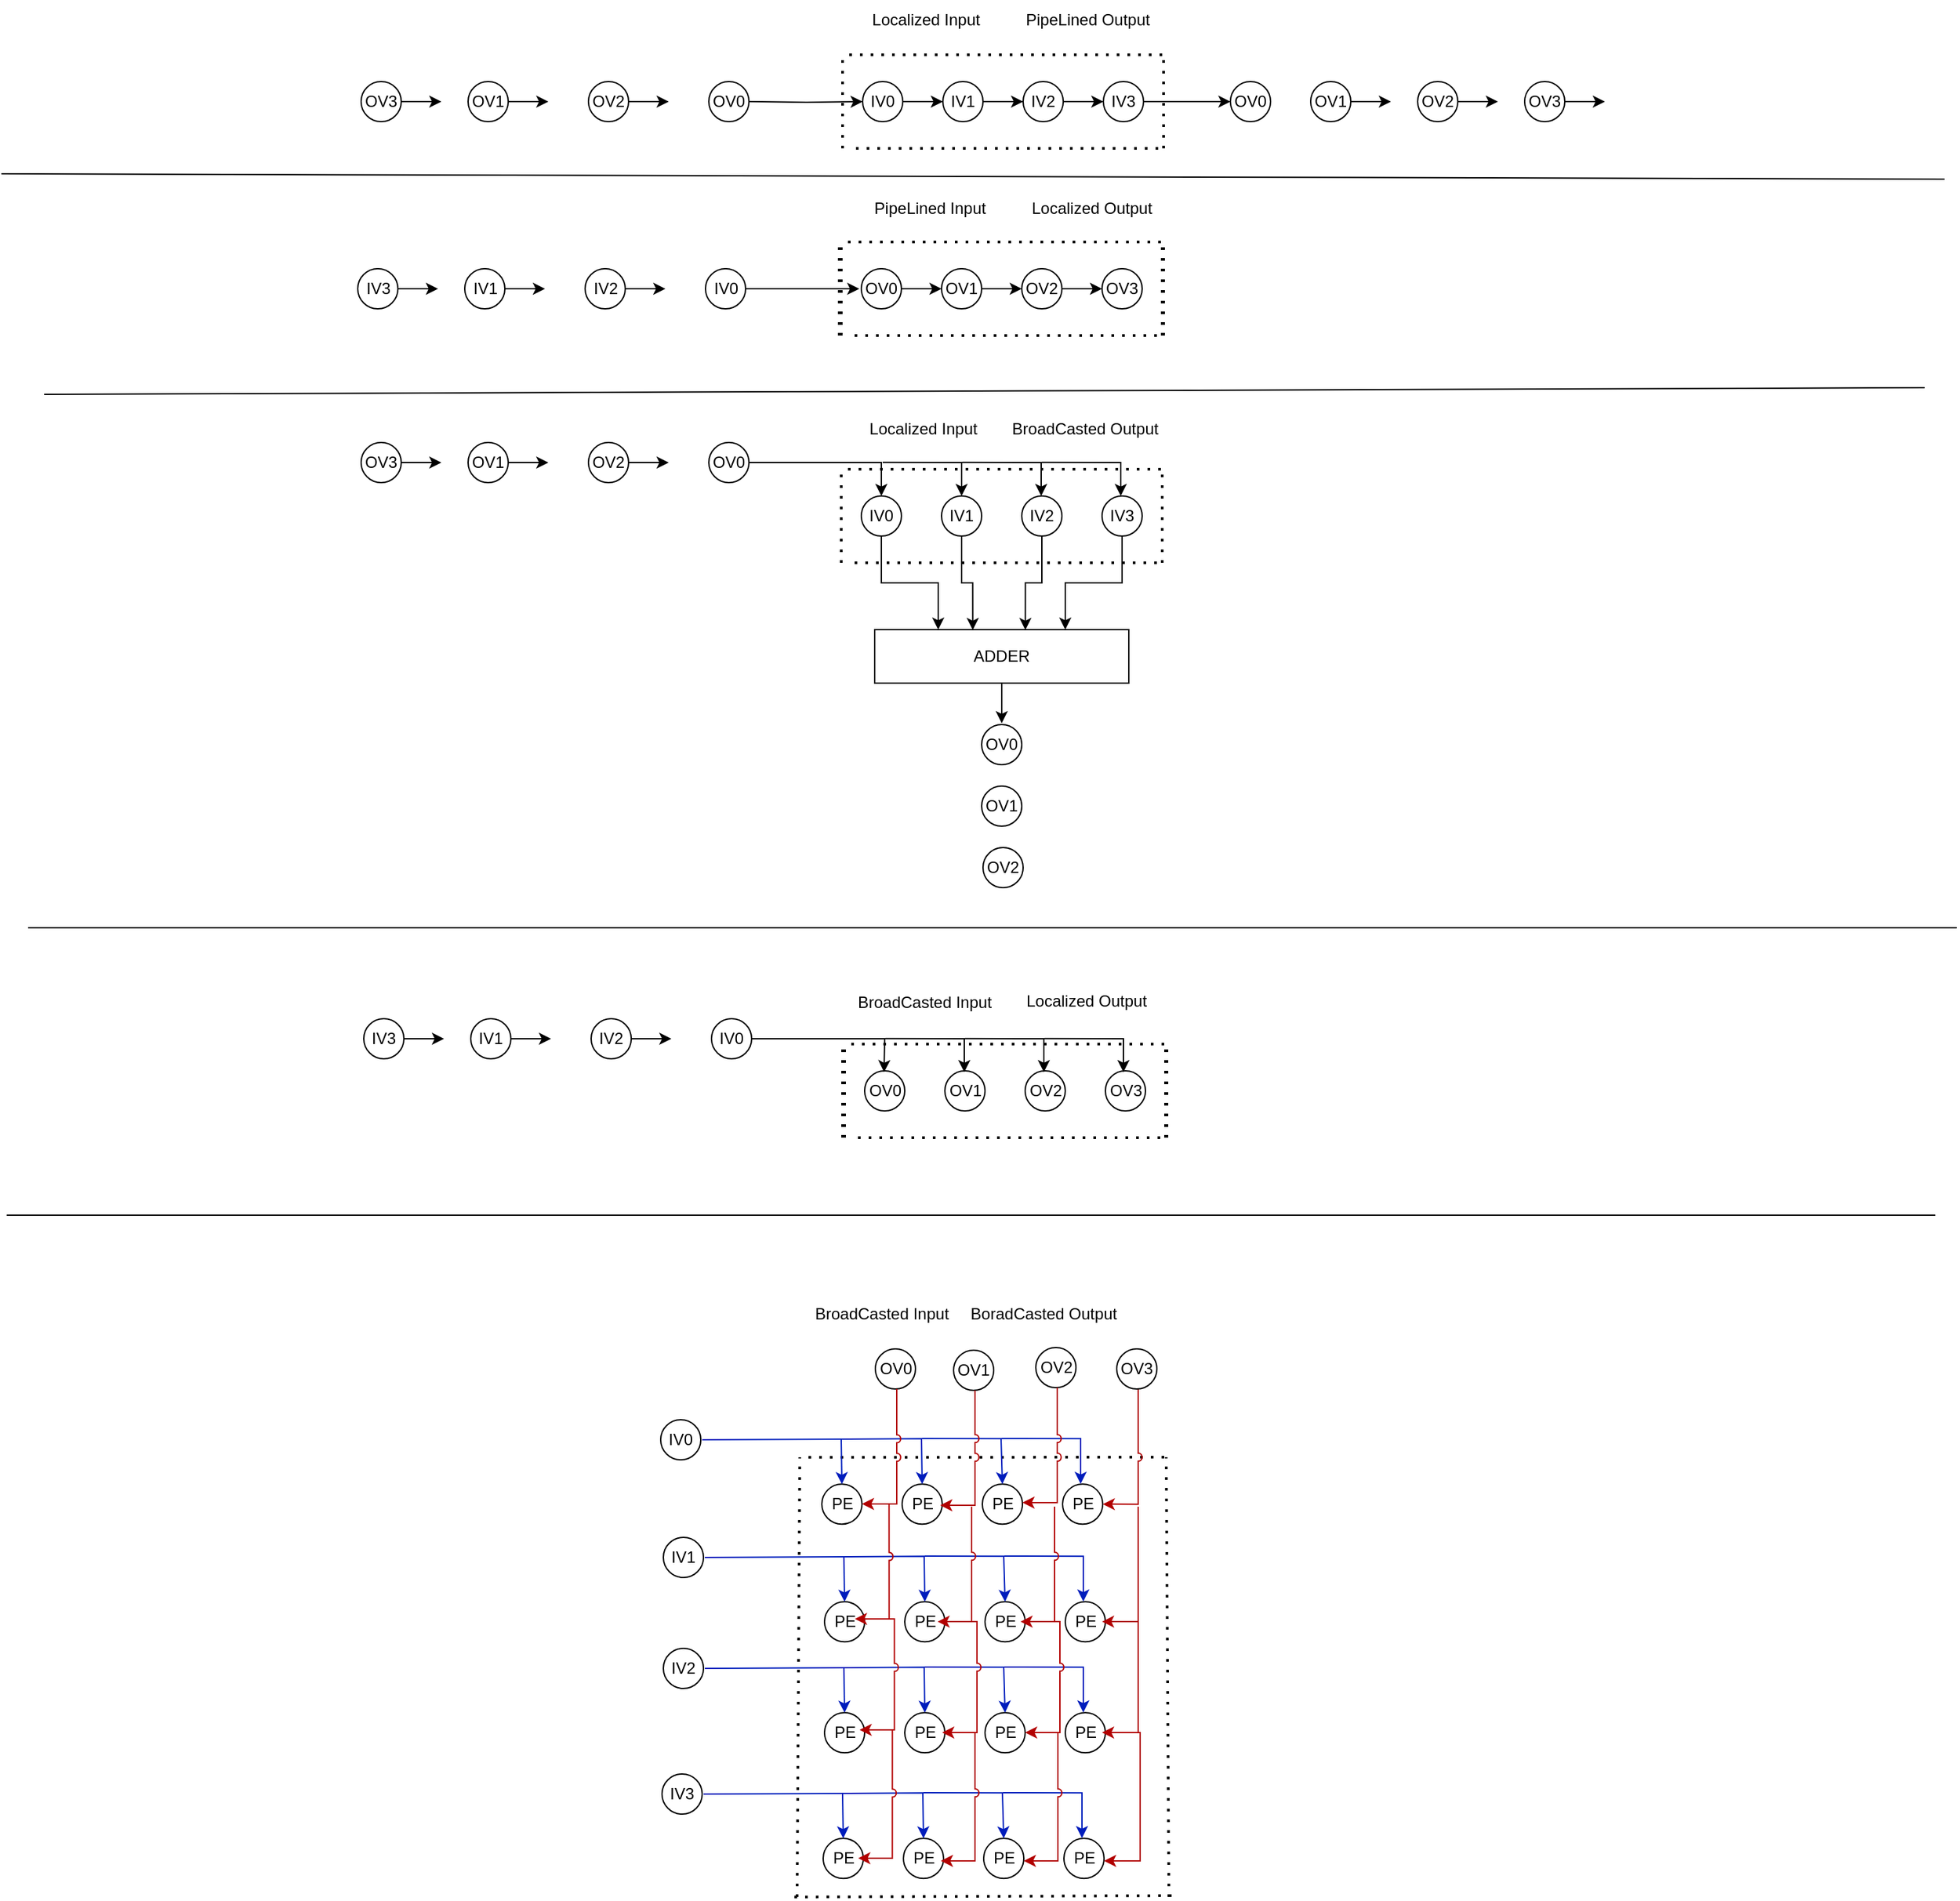 <mxfile version="26.0.3">
  <diagram name="Page-1" id="TO-TxmpL4Npi_PJotcGe">
    <mxGraphModel dx="1167" dy="690" grid="1" gridSize="1" guides="1" tooltips="1" connect="1" arrows="1" fold="1" page="1" pageScale="1" pageWidth="1500" pageHeight="1600" math="0" shadow="0">
      <root>
        <mxCell id="0" />
        <mxCell id="1" parent="0" />
        <mxCell id="Mu3S5q0IJZtE3U1gxK8Q-10" style="edgeStyle=orthogonalEdgeStyle;rounded=0;orthogonalLoop=1;jettySize=auto;html=1;entryX=0;entryY=0.5;entryDx=0;entryDy=0;" edge="1" parent="1" source="Mu3S5q0IJZtE3U1gxK8Q-1" target="Mu3S5q0IJZtE3U1gxK8Q-2">
          <mxGeometry relative="1" as="geometry" />
        </mxCell>
        <mxCell id="Mu3S5q0IJZtE3U1gxK8Q-1" value="IV0" style="ellipse;whiteSpace=wrap;html=1;aspect=fixed;" vertex="1" parent="1">
          <mxGeometry x="645" y="120" width="30" height="30" as="geometry" />
        </mxCell>
        <mxCell id="Mu3S5q0IJZtE3U1gxK8Q-11" style="edgeStyle=orthogonalEdgeStyle;rounded=0;orthogonalLoop=1;jettySize=auto;html=1;entryX=0;entryY=0.5;entryDx=0;entryDy=0;" edge="1" parent="1" source="Mu3S5q0IJZtE3U1gxK8Q-2" target="Mu3S5q0IJZtE3U1gxK8Q-3">
          <mxGeometry relative="1" as="geometry" />
        </mxCell>
        <mxCell id="Mu3S5q0IJZtE3U1gxK8Q-2" value="IV1" style="ellipse;whiteSpace=wrap;html=1;aspect=fixed;" vertex="1" parent="1">
          <mxGeometry x="705" y="120" width="30" height="30" as="geometry" />
        </mxCell>
        <mxCell id="Mu3S5q0IJZtE3U1gxK8Q-12" style="edgeStyle=orthogonalEdgeStyle;rounded=0;orthogonalLoop=1;jettySize=auto;html=1;entryX=0;entryY=0.5;entryDx=0;entryDy=0;" edge="1" parent="1" source="Mu3S5q0IJZtE3U1gxK8Q-3" target="Mu3S5q0IJZtE3U1gxK8Q-4">
          <mxGeometry relative="1" as="geometry" />
        </mxCell>
        <mxCell id="Mu3S5q0IJZtE3U1gxK8Q-3" value="IV2" style="ellipse;whiteSpace=wrap;html=1;aspect=fixed;" vertex="1" parent="1">
          <mxGeometry x="765" y="120" width="30" height="30" as="geometry" />
        </mxCell>
        <mxCell id="Mu3S5q0IJZtE3U1gxK8Q-30" style="edgeStyle=orthogonalEdgeStyle;rounded=0;orthogonalLoop=1;jettySize=auto;html=1;entryX=0;entryY=0.5;entryDx=0;entryDy=0;" edge="1" parent="1" source="Mu3S5q0IJZtE3U1gxK8Q-4" target="Mu3S5q0IJZtE3U1gxK8Q-29">
          <mxGeometry relative="1" as="geometry" />
        </mxCell>
        <mxCell id="Mu3S5q0IJZtE3U1gxK8Q-4" value="IV3" style="ellipse;whiteSpace=wrap;html=1;aspect=fixed;" vertex="1" parent="1">
          <mxGeometry x="825" y="120" width="30" height="30" as="geometry" />
        </mxCell>
        <mxCell id="Mu3S5q0IJZtE3U1gxK8Q-5" value="OV0" style="ellipse;whiteSpace=wrap;html=1;aspect=fixed;" vertex="1" parent="1">
          <mxGeometry x="530" y="120" width="30" height="30" as="geometry" />
        </mxCell>
        <mxCell id="Mu3S5q0IJZtE3U1gxK8Q-15" style="edgeStyle=orthogonalEdgeStyle;rounded=0;orthogonalLoop=1;jettySize=auto;html=1;" edge="1" parent="1" source="Mu3S5q0IJZtE3U1gxK8Q-6">
          <mxGeometry relative="1" as="geometry">
            <mxPoint x="410" y="135" as="targetPoint" />
          </mxGeometry>
        </mxCell>
        <mxCell id="Mu3S5q0IJZtE3U1gxK8Q-6" value="OV1" style="ellipse;whiteSpace=wrap;html=1;aspect=fixed;" vertex="1" parent="1">
          <mxGeometry x="350" y="120" width="30" height="30" as="geometry" />
        </mxCell>
        <mxCell id="Mu3S5q0IJZtE3U1gxK8Q-14" style="edgeStyle=orthogonalEdgeStyle;rounded=0;orthogonalLoop=1;jettySize=auto;html=1;" edge="1" parent="1" source="Mu3S5q0IJZtE3U1gxK8Q-7">
          <mxGeometry relative="1" as="geometry">
            <mxPoint x="500" y="135" as="targetPoint" />
          </mxGeometry>
        </mxCell>
        <mxCell id="Mu3S5q0IJZtE3U1gxK8Q-7" value="OV2" style="ellipse;whiteSpace=wrap;html=1;aspect=fixed;" vertex="1" parent="1">
          <mxGeometry x="440" y="120" width="30" height="30" as="geometry" />
        </mxCell>
        <mxCell id="Mu3S5q0IJZtE3U1gxK8Q-9" style="edgeStyle=orthogonalEdgeStyle;rounded=0;orthogonalLoop=1;jettySize=auto;html=1;entryX=0;entryY=0.5;entryDx=0;entryDy=0;" edge="1" parent="1" target="Mu3S5q0IJZtE3U1gxK8Q-1">
          <mxGeometry relative="1" as="geometry">
            <mxPoint x="560" y="135" as="sourcePoint" />
          </mxGeometry>
        </mxCell>
        <mxCell id="Mu3S5q0IJZtE3U1gxK8Q-16" style="edgeStyle=orthogonalEdgeStyle;rounded=0;orthogonalLoop=1;jettySize=auto;html=1;" edge="1" parent="1" source="Mu3S5q0IJZtE3U1gxK8Q-13">
          <mxGeometry relative="1" as="geometry">
            <mxPoint x="330" y="135" as="targetPoint" />
          </mxGeometry>
        </mxCell>
        <mxCell id="Mu3S5q0IJZtE3U1gxK8Q-13" value="OV3" style="ellipse;whiteSpace=wrap;html=1;aspect=fixed;" vertex="1" parent="1">
          <mxGeometry x="270" y="120" width="30" height="30" as="geometry" />
        </mxCell>
        <mxCell id="Mu3S5q0IJZtE3U1gxK8Q-19" value="" style="endArrow=none;dashed=1;html=1;dashPattern=1 3;strokeWidth=2;rounded=0;" edge="1" parent="1">
          <mxGeometry width="50" height="50" relative="1" as="geometry">
            <mxPoint x="635" y="100" as="sourcePoint" />
            <mxPoint x="870" y="100" as="targetPoint" />
          </mxGeometry>
        </mxCell>
        <mxCell id="Mu3S5q0IJZtE3U1gxK8Q-20" value="" style="endArrow=none;dashed=1;html=1;dashPattern=1 3;strokeWidth=2;rounded=0;" edge="1" parent="1">
          <mxGeometry width="50" height="50" relative="1" as="geometry">
            <mxPoint x="640" y="170" as="sourcePoint" />
            <mxPoint x="870" y="170" as="targetPoint" />
          </mxGeometry>
        </mxCell>
        <mxCell id="Mu3S5q0IJZtE3U1gxK8Q-21" value="" style="endArrow=none;dashed=1;html=1;dashPattern=1 3;strokeWidth=2;rounded=0;" edge="1" parent="1">
          <mxGeometry width="50" height="50" relative="1" as="geometry">
            <mxPoint x="630" y="170" as="sourcePoint" />
            <mxPoint x="630" y="100" as="targetPoint" />
          </mxGeometry>
        </mxCell>
        <mxCell id="Mu3S5q0IJZtE3U1gxK8Q-22" value="" style="endArrow=none;dashed=1;html=1;dashPattern=1 3;strokeWidth=2;rounded=0;" edge="1" parent="1">
          <mxGeometry width="50" height="50" relative="1" as="geometry">
            <mxPoint x="870" y="170" as="sourcePoint" />
            <mxPoint x="870" y="100" as="targetPoint" />
          </mxGeometry>
        </mxCell>
        <mxCell id="Mu3S5q0IJZtE3U1gxK8Q-23" style="edgeStyle=orthogonalEdgeStyle;rounded=0;orthogonalLoop=1;jettySize=auto;html=1;" edge="1" source="Mu3S5q0IJZtE3U1gxK8Q-24" parent="1">
          <mxGeometry relative="1" as="geometry">
            <mxPoint x="1040" y="135" as="targetPoint" />
          </mxGeometry>
        </mxCell>
        <mxCell id="Mu3S5q0IJZtE3U1gxK8Q-24" value="OV1" style="ellipse;whiteSpace=wrap;html=1;aspect=fixed;" vertex="1" parent="1">
          <mxGeometry x="980" y="120" width="30" height="30" as="geometry" />
        </mxCell>
        <mxCell id="Mu3S5q0IJZtE3U1gxK8Q-25" style="edgeStyle=orthogonalEdgeStyle;rounded=0;orthogonalLoop=1;jettySize=auto;html=1;" edge="1" source="Mu3S5q0IJZtE3U1gxK8Q-26" parent="1">
          <mxGeometry relative="1" as="geometry">
            <mxPoint x="1120" y="135" as="targetPoint" />
          </mxGeometry>
        </mxCell>
        <mxCell id="Mu3S5q0IJZtE3U1gxK8Q-26" value="OV2" style="ellipse;whiteSpace=wrap;html=1;aspect=fixed;" vertex="1" parent="1">
          <mxGeometry x="1060" y="120" width="30" height="30" as="geometry" />
        </mxCell>
        <mxCell id="Mu3S5q0IJZtE3U1gxK8Q-27" style="edgeStyle=orthogonalEdgeStyle;rounded=0;orthogonalLoop=1;jettySize=auto;html=1;" edge="1" source="Mu3S5q0IJZtE3U1gxK8Q-28" parent="1">
          <mxGeometry relative="1" as="geometry">
            <mxPoint x="1200" y="135" as="targetPoint" />
          </mxGeometry>
        </mxCell>
        <mxCell id="Mu3S5q0IJZtE3U1gxK8Q-28" value="OV3" style="ellipse;whiteSpace=wrap;html=1;aspect=fixed;" vertex="1" parent="1">
          <mxGeometry x="1140" y="120" width="30" height="30" as="geometry" />
        </mxCell>
        <mxCell id="Mu3S5q0IJZtE3U1gxK8Q-29" value="OV0" style="ellipse;whiteSpace=wrap;html=1;aspect=fixed;" vertex="1" parent="1">
          <mxGeometry x="920" y="120" width="30" height="30" as="geometry" />
        </mxCell>
        <mxCell id="Mu3S5q0IJZtE3U1gxK8Q-31" style="edgeStyle=orthogonalEdgeStyle;rounded=0;orthogonalLoop=1;jettySize=auto;html=1;entryX=0;entryY=0.5;entryDx=0;entryDy=0;" edge="1" source="Mu3S5q0IJZtE3U1gxK8Q-32" target="Mu3S5q0IJZtE3U1gxK8Q-34" parent="1">
          <mxGeometry relative="1" as="geometry" />
        </mxCell>
        <mxCell id="Mu3S5q0IJZtE3U1gxK8Q-32" value="OV0" style="ellipse;whiteSpace=wrap;html=1;aspect=fixed;" vertex="1" parent="1">
          <mxGeometry x="644" y="260" width="30" height="30" as="geometry" />
        </mxCell>
        <mxCell id="Mu3S5q0IJZtE3U1gxK8Q-33" style="edgeStyle=orthogonalEdgeStyle;rounded=0;orthogonalLoop=1;jettySize=auto;html=1;entryX=0;entryY=0.5;entryDx=0;entryDy=0;" edge="1" source="Mu3S5q0IJZtE3U1gxK8Q-34" target="Mu3S5q0IJZtE3U1gxK8Q-36" parent="1">
          <mxGeometry relative="1" as="geometry" />
        </mxCell>
        <mxCell id="Mu3S5q0IJZtE3U1gxK8Q-34" value="OV1" style="ellipse;whiteSpace=wrap;html=1;aspect=fixed;" vertex="1" parent="1">
          <mxGeometry x="704" y="260" width="30" height="30" as="geometry" />
        </mxCell>
        <mxCell id="Mu3S5q0IJZtE3U1gxK8Q-35" style="edgeStyle=orthogonalEdgeStyle;rounded=0;orthogonalLoop=1;jettySize=auto;html=1;entryX=0;entryY=0.5;entryDx=0;entryDy=0;" edge="1" source="Mu3S5q0IJZtE3U1gxK8Q-36" target="Mu3S5q0IJZtE3U1gxK8Q-37" parent="1">
          <mxGeometry relative="1" as="geometry" />
        </mxCell>
        <mxCell id="Mu3S5q0IJZtE3U1gxK8Q-36" value="OV2" style="ellipse;whiteSpace=wrap;html=1;aspect=fixed;" vertex="1" parent="1">
          <mxGeometry x="764" y="260" width="30" height="30" as="geometry" />
        </mxCell>
        <mxCell id="Mu3S5q0IJZtE3U1gxK8Q-37" value="OV3" style="ellipse;whiteSpace=wrap;html=1;aspect=fixed;" vertex="1" parent="1">
          <mxGeometry x="824" y="260" width="30" height="30" as="geometry" />
        </mxCell>
        <mxCell id="Mu3S5q0IJZtE3U1gxK8Q-38" value="" style="endArrow=none;dashed=1;html=1;dashPattern=1 3;strokeWidth=2;rounded=0;" edge="1" parent="1">
          <mxGeometry width="50" height="50" relative="1" as="geometry">
            <mxPoint x="634" y="240" as="sourcePoint" />
            <mxPoint x="869" y="240" as="targetPoint" />
          </mxGeometry>
        </mxCell>
        <mxCell id="Mu3S5q0IJZtE3U1gxK8Q-39" value="" style="endArrow=none;dashed=1;html=1;dashPattern=1 3;strokeWidth=2;rounded=0;" edge="1" parent="1">
          <mxGeometry width="50" height="50" relative="1" as="geometry">
            <mxPoint x="639" y="310" as="sourcePoint" />
            <mxPoint x="869" y="310" as="targetPoint" />
          </mxGeometry>
        </mxCell>
        <mxCell id="Mu3S5q0IJZtE3U1gxK8Q-40" value="" style="endArrow=none;dashed=1;html=1;dashPattern=1 3;strokeWidth=2;rounded=0;" edge="1" parent="1">
          <mxGeometry width="50" height="50" relative="1" as="geometry">
            <mxPoint x="629" y="310" as="sourcePoint" />
            <mxPoint x="629" y="240" as="targetPoint" />
          </mxGeometry>
        </mxCell>
        <mxCell id="Mu3S5q0IJZtE3U1gxK8Q-41" value="" style="endArrow=none;dashed=1;html=1;dashPattern=1 3;strokeWidth=2;rounded=0;" edge="1" parent="1">
          <mxGeometry width="50" height="50" relative="1" as="geometry">
            <mxPoint x="869" y="310" as="sourcePoint" />
            <mxPoint x="869" y="240" as="targetPoint" />
          </mxGeometry>
        </mxCell>
        <mxCell id="Mu3S5q0IJZtE3U1gxK8Q-42" value="IV0" style="ellipse;whiteSpace=wrap;html=1;aspect=fixed;" vertex="1" parent="1">
          <mxGeometry x="527.5" y="260" width="30" height="30" as="geometry" />
        </mxCell>
        <mxCell id="Mu3S5q0IJZtE3U1gxK8Q-43" style="edgeStyle=orthogonalEdgeStyle;rounded=0;orthogonalLoop=1;jettySize=auto;html=1;" edge="1" source="Mu3S5q0IJZtE3U1gxK8Q-44" parent="1">
          <mxGeometry relative="1" as="geometry">
            <mxPoint x="407.5" y="275" as="targetPoint" />
          </mxGeometry>
        </mxCell>
        <mxCell id="Mu3S5q0IJZtE3U1gxK8Q-44" value="IV1" style="ellipse;whiteSpace=wrap;html=1;aspect=fixed;" vertex="1" parent="1">
          <mxGeometry x="347.5" y="260" width="30" height="30" as="geometry" />
        </mxCell>
        <mxCell id="Mu3S5q0IJZtE3U1gxK8Q-45" style="edgeStyle=orthogonalEdgeStyle;rounded=0;orthogonalLoop=1;jettySize=auto;html=1;" edge="1" source="Mu3S5q0IJZtE3U1gxK8Q-46" parent="1">
          <mxGeometry relative="1" as="geometry">
            <mxPoint x="497.5" y="275" as="targetPoint" />
          </mxGeometry>
        </mxCell>
        <mxCell id="Mu3S5q0IJZtE3U1gxK8Q-46" value="IV2" style="ellipse;whiteSpace=wrap;html=1;aspect=fixed;" vertex="1" parent="1">
          <mxGeometry x="437.5" y="260" width="30" height="30" as="geometry" />
        </mxCell>
        <mxCell id="Mu3S5q0IJZtE3U1gxK8Q-47" style="edgeStyle=orthogonalEdgeStyle;rounded=0;orthogonalLoop=1;jettySize=auto;html=1;entryX=0;entryY=0.5;entryDx=0;entryDy=0;" edge="1" parent="1">
          <mxGeometry relative="1" as="geometry">
            <mxPoint x="557.5" y="275" as="sourcePoint" />
            <mxPoint x="642.5" y="275" as="targetPoint" />
          </mxGeometry>
        </mxCell>
        <mxCell id="Mu3S5q0IJZtE3U1gxK8Q-48" style="edgeStyle=orthogonalEdgeStyle;rounded=0;orthogonalLoop=1;jettySize=auto;html=1;" edge="1" source="Mu3S5q0IJZtE3U1gxK8Q-49" parent="1">
          <mxGeometry relative="1" as="geometry">
            <mxPoint x="327.5" y="275" as="targetPoint" />
          </mxGeometry>
        </mxCell>
        <mxCell id="Mu3S5q0IJZtE3U1gxK8Q-49" value="IV3" style="ellipse;whiteSpace=wrap;html=1;aspect=fixed;" vertex="1" parent="1">
          <mxGeometry x="267.5" y="260" width="30" height="30" as="geometry" />
        </mxCell>
        <mxCell id="Mu3S5q0IJZtE3U1gxK8Q-50" value="" style="endArrow=none;dashed=1;html=1;dashPattern=1 3;strokeWidth=2;rounded=0;" edge="1" parent="1">
          <mxGeometry width="50" height="50" relative="1" as="geometry">
            <mxPoint x="627.5" y="310" as="sourcePoint" />
            <mxPoint x="627.5" y="240" as="targetPoint" />
          </mxGeometry>
        </mxCell>
        <mxCell id="Mu3S5q0IJZtE3U1gxK8Q-51" value="" style="endArrow=none;dashed=1;html=1;dashPattern=1 3;strokeWidth=2;rounded=0;" edge="1" parent="1">
          <mxGeometry width="50" height="50" relative="1" as="geometry">
            <mxPoint x="870" y="310" as="sourcePoint" />
            <mxPoint x="870" y="240" as="targetPoint" />
          </mxGeometry>
        </mxCell>
        <mxCell id="Mu3S5q0IJZtE3U1gxK8Q-60" value="PipeLined Output" style="text;html=1;align=center;verticalAlign=middle;resizable=0;points=[];autosize=1;strokeColor=none;fillColor=none;" vertex="1" parent="1">
          <mxGeometry x="753" y="59" width="120" height="30" as="geometry" />
        </mxCell>
        <mxCell id="Mu3S5q0IJZtE3U1gxK8Q-61" value="Localized Input" style="text;html=1;align=center;verticalAlign=middle;resizable=0;points=[];autosize=1;strokeColor=none;fillColor=none;" vertex="1" parent="1">
          <mxGeometry x="642" y="59" width="100" height="30" as="geometry" />
        </mxCell>
        <mxCell id="Mu3S5q0IJZtE3U1gxK8Q-62" value="PipeLined Input" style="text;html=1;align=center;verticalAlign=middle;resizable=0;points=[];autosize=1;strokeColor=none;fillColor=none;" vertex="1" parent="1">
          <mxGeometry x="640" y="200" width="110" height="30" as="geometry" />
        </mxCell>
        <mxCell id="Mu3S5q0IJZtE3U1gxK8Q-63" value="Localized Output" style="text;html=1;align=center;verticalAlign=middle;resizable=0;points=[];autosize=1;strokeColor=none;fillColor=none;" vertex="1" parent="1">
          <mxGeometry x="761" y="200" width="110" height="30" as="geometry" />
        </mxCell>
        <mxCell id="Mu3S5q0IJZtE3U1gxK8Q-80" style="edgeStyle=orthogonalEdgeStyle;rounded=0;orthogonalLoop=1;jettySize=auto;html=1;entryX=0.25;entryY=0;entryDx=0;entryDy=0;" edge="1" parent="1" source="Mu3S5q0IJZtE3U1gxK8Q-65" target="Mu3S5q0IJZtE3U1gxK8Q-79">
          <mxGeometry relative="1" as="geometry" />
        </mxCell>
        <mxCell id="Mu3S5q0IJZtE3U1gxK8Q-65" value="IV0" style="ellipse;whiteSpace=wrap;html=1;aspect=fixed;" vertex="1" parent="1">
          <mxGeometry x="644" y="430" width="30" height="30" as="geometry" />
        </mxCell>
        <mxCell id="Mu3S5q0IJZtE3U1gxK8Q-67" value="IV1" style="ellipse;whiteSpace=wrap;html=1;aspect=fixed;" vertex="1" parent="1">
          <mxGeometry x="704" y="430" width="30" height="30" as="geometry" />
        </mxCell>
        <mxCell id="Mu3S5q0IJZtE3U1gxK8Q-69" value="IV2" style="ellipse;whiteSpace=wrap;html=1;aspect=fixed;" vertex="1" parent="1">
          <mxGeometry x="764" y="430" width="30" height="30" as="geometry" />
        </mxCell>
        <mxCell id="Mu3S5q0IJZtE3U1gxK8Q-83" style="edgeStyle=orthogonalEdgeStyle;rounded=0;orthogonalLoop=1;jettySize=auto;html=1;entryX=0.75;entryY=0;entryDx=0;entryDy=0;" edge="1" parent="1" source="Mu3S5q0IJZtE3U1gxK8Q-70" target="Mu3S5q0IJZtE3U1gxK8Q-79">
          <mxGeometry relative="1" as="geometry" />
        </mxCell>
        <mxCell id="Mu3S5q0IJZtE3U1gxK8Q-70" value="IV3" style="ellipse;whiteSpace=wrap;html=1;aspect=fixed;" vertex="1" parent="1">
          <mxGeometry x="824" y="430" width="30" height="30" as="geometry" />
        </mxCell>
        <mxCell id="Mu3S5q0IJZtE3U1gxK8Q-71" value="" style="endArrow=none;dashed=1;html=1;dashPattern=1 3;strokeWidth=2;rounded=0;" edge="1" parent="1">
          <mxGeometry width="50" height="50" relative="1" as="geometry">
            <mxPoint x="634" y="410" as="sourcePoint" />
            <mxPoint x="869" y="410" as="targetPoint" />
          </mxGeometry>
        </mxCell>
        <mxCell id="Mu3S5q0IJZtE3U1gxK8Q-72" value="" style="endArrow=none;dashed=1;html=1;dashPattern=1 3;strokeWidth=2;rounded=0;" edge="1" parent="1">
          <mxGeometry width="50" height="50" relative="1" as="geometry">
            <mxPoint x="639" y="480" as="sourcePoint" />
            <mxPoint x="869" y="480" as="targetPoint" />
          </mxGeometry>
        </mxCell>
        <mxCell id="Mu3S5q0IJZtE3U1gxK8Q-73" value="" style="endArrow=none;dashed=1;html=1;dashPattern=1 3;strokeWidth=2;rounded=0;" edge="1" parent="1">
          <mxGeometry width="50" height="50" relative="1" as="geometry">
            <mxPoint x="629" y="480" as="sourcePoint" />
            <mxPoint x="629" y="410" as="targetPoint" />
          </mxGeometry>
        </mxCell>
        <mxCell id="Mu3S5q0IJZtE3U1gxK8Q-74" value="" style="endArrow=none;dashed=1;html=1;dashPattern=1 3;strokeWidth=2;rounded=0;" edge="1" parent="1">
          <mxGeometry width="50" height="50" relative="1" as="geometry">
            <mxPoint x="869" y="480" as="sourcePoint" />
            <mxPoint x="869" y="410" as="targetPoint" />
          </mxGeometry>
        </mxCell>
        <mxCell id="Mu3S5q0IJZtE3U1gxK8Q-75" value="Localized Input" style="text;html=1;align=center;verticalAlign=middle;resizable=0;points=[];autosize=1;strokeColor=none;fillColor=none;" vertex="1" parent="1">
          <mxGeometry x="640" y="365" width="100" height="30" as="geometry" />
        </mxCell>
        <mxCell id="Mu3S5q0IJZtE3U1gxK8Q-76" value="BroadCasted Output" style="text;html=1;align=center;verticalAlign=middle;resizable=0;points=[];autosize=1;strokeColor=none;fillColor=none;" vertex="1" parent="1">
          <mxGeometry x="746" y="365" width="130" height="30" as="geometry" />
        </mxCell>
        <mxCell id="Mu3S5q0IJZtE3U1gxK8Q-84" style="edgeStyle=orthogonalEdgeStyle;rounded=0;orthogonalLoop=1;jettySize=auto;html=1;" edge="1" parent="1" source="Mu3S5q0IJZtE3U1gxK8Q-79">
          <mxGeometry relative="1" as="geometry">
            <mxPoint x="749" y="600" as="targetPoint" />
          </mxGeometry>
        </mxCell>
        <mxCell id="Mu3S5q0IJZtE3U1gxK8Q-79" value="ADDER" style="rounded=0;whiteSpace=wrap;html=1;" vertex="1" parent="1">
          <mxGeometry x="654" y="530" width="190" height="40" as="geometry" />
        </mxCell>
        <mxCell id="Mu3S5q0IJZtE3U1gxK8Q-81" style="edgeStyle=orthogonalEdgeStyle;rounded=0;orthogonalLoop=1;jettySize=auto;html=1;entryX=0.386;entryY=0.007;entryDx=0;entryDy=0;entryPerimeter=0;" edge="1" parent="1" source="Mu3S5q0IJZtE3U1gxK8Q-67" target="Mu3S5q0IJZtE3U1gxK8Q-79">
          <mxGeometry relative="1" as="geometry" />
        </mxCell>
        <mxCell id="Mu3S5q0IJZtE3U1gxK8Q-82" style="edgeStyle=orthogonalEdgeStyle;rounded=0;orthogonalLoop=1;jettySize=auto;html=1;entryX=0.593;entryY=0.007;entryDx=0;entryDy=0;entryPerimeter=0;" edge="1" parent="1" source="Mu3S5q0IJZtE3U1gxK8Q-69" target="Mu3S5q0IJZtE3U1gxK8Q-79">
          <mxGeometry relative="1" as="geometry" />
        </mxCell>
        <mxCell id="Mu3S5q0IJZtE3U1gxK8Q-93" style="edgeStyle=orthogonalEdgeStyle;rounded=0;orthogonalLoop=1;jettySize=auto;html=1;entryX=0.5;entryY=0;entryDx=0;entryDy=0;" edge="1" parent="1" source="Mu3S5q0IJZtE3U1gxK8Q-85" target="Mu3S5q0IJZtE3U1gxK8Q-65">
          <mxGeometry relative="1" as="geometry" />
        </mxCell>
        <mxCell id="Mu3S5q0IJZtE3U1gxK8Q-85" value="OV0" style="ellipse;whiteSpace=wrap;html=1;aspect=fixed;" vertex="1" parent="1">
          <mxGeometry x="530" y="390" width="30" height="30" as="geometry" />
        </mxCell>
        <mxCell id="Mu3S5q0IJZtE3U1gxK8Q-86" style="edgeStyle=orthogonalEdgeStyle;rounded=0;orthogonalLoop=1;jettySize=auto;html=1;" edge="1" parent="1" source="Mu3S5q0IJZtE3U1gxK8Q-87">
          <mxGeometry relative="1" as="geometry">
            <mxPoint x="410" y="405" as="targetPoint" />
          </mxGeometry>
        </mxCell>
        <mxCell id="Mu3S5q0IJZtE3U1gxK8Q-87" value="OV1" style="ellipse;whiteSpace=wrap;html=1;aspect=fixed;" vertex="1" parent="1">
          <mxGeometry x="350" y="390" width="30" height="30" as="geometry" />
        </mxCell>
        <mxCell id="Mu3S5q0IJZtE3U1gxK8Q-88" style="edgeStyle=orthogonalEdgeStyle;rounded=0;orthogonalLoop=1;jettySize=auto;html=1;" edge="1" parent="1" source="Mu3S5q0IJZtE3U1gxK8Q-89">
          <mxGeometry relative="1" as="geometry">
            <mxPoint x="500" y="405" as="targetPoint" />
          </mxGeometry>
        </mxCell>
        <mxCell id="Mu3S5q0IJZtE3U1gxK8Q-89" value="OV2" style="ellipse;whiteSpace=wrap;html=1;aspect=fixed;" vertex="1" parent="1">
          <mxGeometry x="440" y="390" width="30" height="30" as="geometry" />
        </mxCell>
        <mxCell id="Mu3S5q0IJZtE3U1gxK8Q-91" style="edgeStyle=orthogonalEdgeStyle;rounded=0;orthogonalLoop=1;jettySize=auto;html=1;" edge="1" parent="1" source="Mu3S5q0IJZtE3U1gxK8Q-92">
          <mxGeometry relative="1" as="geometry">
            <mxPoint x="330" y="405" as="targetPoint" />
          </mxGeometry>
        </mxCell>
        <mxCell id="Mu3S5q0IJZtE3U1gxK8Q-92" value="OV3" style="ellipse;whiteSpace=wrap;html=1;aspect=fixed;" vertex="1" parent="1">
          <mxGeometry x="270" y="390" width="30" height="30" as="geometry" />
        </mxCell>
        <mxCell id="Mu3S5q0IJZtE3U1gxK8Q-97" value="" style="edgeStyle=none;orthogonalLoop=1;jettySize=auto;html=1;rounded=0;entryX=0.5;entryY=0;entryDx=0;entryDy=0;" edge="1" parent="1" target="Mu3S5q0IJZtE3U1gxK8Q-67">
          <mxGeometry width="80" relative="1" as="geometry">
            <mxPoint x="660" y="404.83" as="sourcePoint" />
            <mxPoint x="720" y="405" as="targetPoint" />
            <Array as="points">
              <mxPoint x="719" y="405" />
            </Array>
          </mxGeometry>
        </mxCell>
        <mxCell id="Mu3S5q0IJZtE3U1gxK8Q-98" value="" style="edgeStyle=none;orthogonalLoop=1;jettySize=auto;html=1;rounded=0;entryX=0.5;entryY=0;entryDx=0;entryDy=0;" edge="1" parent="1">
          <mxGeometry width="80" relative="1" as="geometry">
            <mxPoint x="719.5" y="404.83" as="sourcePoint" />
            <mxPoint x="778.5" y="430" as="targetPoint" />
            <Array as="points">
              <mxPoint x="778.5" y="405" />
            </Array>
          </mxGeometry>
        </mxCell>
        <mxCell id="Mu3S5q0IJZtE3U1gxK8Q-99" value="" style="edgeStyle=none;orthogonalLoop=1;jettySize=auto;html=1;rounded=0;entryX=0.5;entryY=0;entryDx=0;entryDy=0;" edge="1" parent="1">
          <mxGeometry width="80" relative="1" as="geometry">
            <mxPoint x="779" y="404.83" as="sourcePoint" />
            <mxPoint x="838" y="430" as="targetPoint" />
            <Array as="points">
              <mxPoint x="838" y="405" />
            </Array>
          </mxGeometry>
        </mxCell>
        <mxCell id="Mu3S5q0IJZtE3U1gxK8Q-100" value="OV0" style="ellipse;whiteSpace=wrap;html=1;aspect=fixed;" vertex="1" parent="1">
          <mxGeometry x="734" y="601" width="30" height="30" as="geometry" />
        </mxCell>
        <mxCell id="Mu3S5q0IJZtE3U1gxK8Q-101" value="OV1" style="ellipse;whiteSpace=wrap;html=1;aspect=fixed;" vertex="1" parent="1">
          <mxGeometry x="734" y="647" width="30" height="30" as="geometry" />
        </mxCell>
        <mxCell id="Mu3S5q0IJZtE3U1gxK8Q-102" value="OV2" style="ellipse;whiteSpace=wrap;html=1;aspect=fixed;" vertex="1" parent="1">
          <mxGeometry x="735" y="693" width="30" height="30" as="geometry" />
        </mxCell>
        <mxCell id="Mu3S5q0IJZtE3U1gxK8Q-104" value="OV0" style="ellipse;whiteSpace=wrap;html=1;aspect=fixed;" vertex="1" parent="1">
          <mxGeometry x="646.5" y="860" width="30" height="30" as="geometry" />
        </mxCell>
        <mxCell id="Mu3S5q0IJZtE3U1gxK8Q-106" value="OV1" style="ellipse;whiteSpace=wrap;html=1;aspect=fixed;" vertex="1" parent="1">
          <mxGeometry x="706.5" y="860" width="30" height="30" as="geometry" />
        </mxCell>
        <mxCell id="Mu3S5q0IJZtE3U1gxK8Q-108" value="OV2" style="ellipse;whiteSpace=wrap;html=1;aspect=fixed;" vertex="1" parent="1">
          <mxGeometry x="766.5" y="860" width="30" height="30" as="geometry" />
        </mxCell>
        <mxCell id="Mu3S5q0IJZtE3U1gxK8Q-109" value="OV3" style="ellipse;whiteSpace=wrap;html=1;aspect=fixed;" vertex="1" parent="1">
          <mxGeometry x="826.5" y="860" width="30" height="30" as="geometry" />
        </mxCell>
        <mxCell id="Mu3S5q0IJZtE3U1gxK8Q-110" value="" style="endArrow=none;dashed=1;html=1;dashPattern=1 3;strokeWidth=2;rounded=0;" edge="1" parent="1">
          <mxGeometry width="50" height="50" relative="1" as="geometry">
            <mxPoint x="636.5" y="840" as="sourcePoint" />
            <mxPoint x="871.5" y="840" as="targetPoint" />
          </mxGeometry>
        </mxCell>
        <mxCell id="Mu3S5q0IJZtE3U1gxK8Q-111" value="" style="endArrow=none;dashed=1;html=1;dashPattern=1 3;strokeWidth=2;rounded=0;" edge="1" parent="1">
          <mxGeometry width="50" height="50" relative="1" as="geometry">
            <mxPoint x="641.5" y="910" as="sourcePoint" />
            <mxPoint x="871.5" y="910" as="targetPoint" />
          </mxGeometry>
        </mxCell>
        <mxCell id="Mu3S5q0IJZtE3U1gxK8Q-112" value="" style="endArrow=none;dashed=1;html=1;dashPattern=1 3;strokeWidth=2;rounded=0;" edge="1" parent="1">
          <mxGeometry width="50" height="50" relative="1" as="geometry">
            <mxPoint x="631.5" y="910" as="sourcePoint" />
            <mxPoint x="631.5" y="840" as="targetPoint" />
          </mxGeometry>
        </mxCell>
        <mxCell id="Mu3S5q0IJZtE3U1gxK8Q-113" value="" style="endArrow=none;dashed=1;html=1;dashPattern=1 3;strokeWidth=2;rounded=0;" edge="1" parent="1">
          <mxGeometry width="50" height="50" relative="1" as="geometry">
            <mxPoint x="871.5" y="910" as="sourcePoint" />
            <mxPoint x="871.5" y="840" as="targetPoint" />
          </mxGeometry>
        </mxCell>
        <mxCell id="Mu3S5q0IJZtE3U1gxK8Q-114" value="" style="endArrow=none;dashed=1;html=1;dashPattern=1 3;strokeWidth=2;rounded=0;" edge="1" parent="1">
          <mxGeometry width="50" height="50" relative="1" as="geometry">
            <mxPoint x="630" y="910" as="sourcePoint" />
            <mxPoint x="630" y="840" as="targetPoint" />
          </mxGeometry>
        </mxCell>
        <mxCell id="Mu3S5q0IJZtE3U1gxK8Q-115" value="" style="endArrow=none;dashed=1;html=1;dashPattern=1 3;strokeWidth=2;rounded=0;" edge="1" parent="1">
          <mxGeometry width="50" height="50" relative="1" as="geometry">
            <mxPoint x="872.5" y="910" as="sourcePoint" />
            <mxPoint x="872.5" y="840" as="targetPoint" />
          </mxGeometry>
        </mxCell>
        <mxCell id="Mu3S5q0IJZtE3U1gxK8Q-116" value="BroadCasted Input" style="text;html=1;align=center;verticalAlign=middle;resizable=0;points=[];autosize=1;strokeColor=none;fillColor=none;" vertex="1" parent="1">
          <mxGeometry x="631.5" y="795" width="119" height="27" as="geometry" />
        </mxCell>
        <mxCell id="Mu3S5q0IJZtE3U1gxK8Q-117" value="Localized Output" style="text;html=1;align=center;verticalAlign=middle;resizable=0;points=[];autosize=1;strokeColor=none;fillColor=none;" vertex="1" parent="1">
          <mxGeometry x="756.5" y="793" width="110" height="30" as="geometry" />
        </mxCell>
        <mxCell id="Mu3S5q0IJZtE3U1gxK8Q-118" value="" style="edgeStyle=none;orthogonalLoop=1;jettySize=auto;html=1;rounded=0;endArrow=none;endFill=0;" edge="1" parent="1">
          <mxGeometry width="80" relative="1" as="geometry">
            <mxPoint x="21" y="753" as="sourcePoint" />
            <mxPoint x="1463" y="753" as="targetPoint" />
            <Array as="points" />
          </mxGeometry>
        </mxCell>
        <mxCell id="Mu3S5q0IJZtE3U1gxK8Q-119" value="" style="edgeStyle=none;orthogonalLoop=1;jettySize=auto;html=1;rounded=0;endArrow=none;endFill=0;" edge="1" parent="1">
          <mxGeometry width="80" relative="1" as="geometry">
            <mxPoint x="33" y="354" as="sourcePoint" />
            <mxPoint x="1439" y="349" as="targetPoint" />
            <Array as="points" />
          </mxGeometry>
        </mxCell>
        <mxCell id="Mu3S5q0IJZtE3U1gxK8Q-121" value="" style="edgeStyle=none;orthogonalLoop=1;jettySize=auto;html=1;rounded=0;endArrow=none;endFill=0;" edge="1" parent="1">
          <mxGeometry width="80" relative="1" as="geometry">
            <mxPoint x="1" y="189" as="sourcePoint" />
            <mxPoint x="1454" y="193" as="targetPoint" />
            <Array as="points" />
          </mxGeometry>
        </mxCell>
        <mxCell id="Mu3S5q0IJZtE3U1gxK8Q-126" style="edgeStyle=orthogonalEdgeStyle;rounded=0;orthogonalLoop=1;jettySize=auto;html=1;entryX=0.5;entryY=0;entryDx=0;entryDy=0;" edge="1" parent="1" source="Mu3S5q0IJZtE3U1gxK8Q-127">
          <mxGeometry relative="1" as="geometry">
            <mxPoint x="661" y="861" as="targetPoint" />
          </mxGeometry>
        </mxCell>
        <mxCell id="Mu3S5q0IJZtE3U1gxK8Q-127" value="IV0" style="ellipse;whiteSpace=wrap;html=1;aspect=fixed;" vertex="1" parent="1">
          <mxGeometry x="532" y="821" width="30" height="30" as="geometry" />
        </mxCell>
        <mxCell id="Mu3S5q0IJZtE3U1gxK8Q-128" style="edgeStyle=orthogonalEdgeStyle;rounded=0;orthogonalLoop=1;jettySize=auto;html=1;" edge="1" parent="1" source="Mu3S5q0IJZtE3U1gxK8Q-129">
          <mxGeometry relative="1" as="geometry">
            <mxPoint x="412" y="836" as="targetPoint" />
          </mxGeometry>
        </mxCell>
        <mxCell id="Mu3S5q0IJZtE3U1gxK8Q-129" value="IV1" style="ellipse;whiteSpace=wrap;html=1;aspect=fixed;" vertex="1" parent="1">
          <mxGeometry x="352" y="821" width="30" height="30" as="geometry" />
        </mxCell>
        <mxCell id="Mu3S5q0IJZtE3U1gxK8Q-130" style="edgeStyle=orthogonalEdgeStyle;rounded=0;orthogonalLoop=1;jettySize=auto;html=1;" edge="1" parent="1" source="Mu3S5q0IJZtE3U1gxK8Q-131">
          <mxGeometry relative="1" as="geometry">
            <mxPoint x="502" y="836" as="targetPoint" />
          </mxGeometry>
        </mxCell>
        <mxCell id="Mu3S5q0IJZtE3U1gxK8Q-131" value="IV2" style="ellipse;whiteSpace=wrap;html=1;aspect=fixed;" vertex="1" parent="1">
          <mxGeometry x="442" y="821" width="30" height="30" as="geometry" />
        </mxCell>
        <mxCell id="Mu3S5q0IJZtE3U1gxK8Q-132" style="edgeStyle=orthogonalEdgeStyle;rounded=0;orthogonalLoop=1;jettySize=auto;html=1;" edge="1" parent="1" source="Mu3S5q0IJZtE3U1gxK8Q-133">
          <mxGeometry relative="1" as="geometry">
            <mxPoint x="332" y="836" as="targetPoint" />
          </mxGeometry>
        </mxCell>
        <mxCell id="Mu3S5q0IJZtE3U1gxK8Q-133" value="IV3" style="ellipse;whiteSpace=wrap;html=1;aspect=fixed;" vertex="1" parent="1">
          <mxGeometry x="272" y="821" width="30" height="30" as="geometry" />
        </mxCell>
        <mxCell id="Mu3S5q0IJZtE3U1gxK8Q-134" value="" style="edgeStyle=none;orthogonalLoop=1;jettySize=auto;html=1;rounded=0;entryX=0.5;entryY=0;entryDx=0;entryDy=0;" edge="1" parent="1">
          <mxGeometry width="80" relative="1" as="geometry">
            <mxPoint x="662" y="835.83" as="sourcePoint" />
            <mxPoint x="721" y="861" as="targetPoint" />
            <Array as="points">
              <mxPoint x="721" y="836" />
            </Array>
          </mxGeometry>
        </mxCell>
        <mxCell id="Mu3S5q0IJZtE3U1gxK8Q-135" value="" style="edgeStyle=none;orthogonalLoop=1;jettySize=auto;html=1;rounded=0;entryX=0.5;entryY=0;entryDx=0;entryDy=0;" edge="1" parent="1">
          <mxGeometry width="80" relative="1" as="geometry">
            <mxPoint x="721.5" y="835.83" as="sourcePoint" />
            <mxPoint x="780.5" y="861" as="targetPoint" />
            <Array as="points">
              <mxPoint x="780.5" y="836" />
            </Array>
          </mxGeometry>
        </mxCell>
        <mxCell id="Mu3S5q0IJZtE3U1gxK8Q-136" value="" style="edgeStyle=none;orthogonalLoop=1;jettySize=auto;html=1;rounded=0;entryX=0.5;entryY=0;entryDx=0;entryDy=0;" edge="1" parent="1">
          <mxGeometry width="80" relative="1" as="geometry">
            <mxPoint x="781" y="835.83" as="sourcePoint" />
            <mxPoint x="840" y="861" as="targetPoint" />
            <Array as="points">
              <mxPoint x="840" y="836" />
            </Array>
          </mxGeometry>
        </mxCell>
        <mxCell id="Mu3S5q0IJZtE3U1gxK8Q-138" value="PE" style="ellipse;whiteSpace=wrap;html=1;aspect=fixed;" vertex="1" parent="1">
          <mxGeometry x="614.5" y="1169.17" width="30" height="30" as="geometry" />
        </mxCell>
        <mxCell id="Mu3S5q0IJZtE3U1gxK8Q-140" value="PE" style="ellipse;whiteSpace=wrap;html=1;aspect=fixed;" vertex="1" parent="1">
          <mxGeometry x="674.5" y="1169.17" width="30" height="30" as="geometry" />
        </mxCell>
        <mxCell id="Mu3S5q0IJZtE3U1gxK8Q-142" value="PE" style="ellipse;whiteSpace=wrap;html=1;aspect=fixed;" vertex="1" parent="1">
          <mxGeometry x="734.5" y="1169.17" width="30" height="30" as="geometry" />
        </mxCell>
        <mxCell id="Mu3S5q0IJZtE3U1gxK8Q-143" value="PE" style="ellipse;whiteSpace=wrap;html=1;aspect=fixed;" vertex="1" parent="1">
          <mxGeometry x="794.5" y="1169.17" width="30" height="30" as="geometry" />
        </mxCell>
        <mxCell id="Mu3S5q0IJZtE3U1gxK8Q-144" value="" style="endArrow=none;dashed=1;html=1;dashPattern=1 3;strokeWidth=2;rounded=0;" edge="1" parent="1">
          <mxGeometry width="50" height="50" relative="1" as="geometry">
            <mxPoint x="604.5" y="1149.17" as="sourcePoint" />
            <mxPoint x="871" y="1149" as="targetPoint" />
          </mxGeometry>
        </mxCell>
        <mxCell id="Mu3S5q0IJZtE3U1gxK8Q-145" value="" style="endArrow=none;dashed=1;html=1;dashPattern=1 3;strokeWidth=2;rounded=0;" edge="1" parent="1">
          <mxGeometry width="50" height="50" relative="1" as="geometry">
            <mxPoint x="594" y="1478" as="sourcePoint" />
            <mxPoint x="879" y="1477" as="targetPoint" />
          </mxGeometry>
        </mxCell>
        <mxCell id="Mu3S5q0IJZtE3U1gxK8Q-148" value="" style="endArrow=none;dashed=1;html=1;dashPattern=1 3;strokeWidth=2;rounded=0;" edge="1" parent="1">
          <mxGeometry width="50" height="50" relative="1" as="geometry">
            <mxPoint x="596" y="1478" as="sourcePoint" />
            <mxPoint x="598" y="1149.17" as="targetPoint" />
          </mxGeometry>
        </mxCell>
        <mxCell id="Mu3S5q0IJZtE3U1gxK8Q-149" value="" style="endArrow=none;dashed=1;html=1;dashPattern=1 3;strokeWidth=2;rounded=0;" edge="1" parent="1">
          <mxGeometry width="50" height="50" relative="1" as="geometry">
            <mxPoint x="874" y="1478" as="sourcePoint" />
            <mxPoint x="872" y="1149" as="targetPoint" />
          </mxGeometry>
        </mxCell>
        <mxCell id="Mu3S5q0IJZtE3U1gxK8Q-150" value="" style="edgeStyle=none;orthogonalLoop=1;jettySize=auto;html=1;rounded=0;entryX=0.5;entryY=0;entryDx=0;entryDy=0;fillColor=#0050ef;strokeColor=#001DBC;" edge="1" parent="1" target="Mu3S5q0IJZtE3U1gxK8Q-140">
          <mxGeometry width="80" relative="1" as="geometry">
            <mxPoint x="525" y="1136" as="sourcePoint" />
            <mxPoint x="689" y="1160.17" as="targetPoint" />
            <Array as="points">
              <mxPoint x="689" y="1135.17" />
            </Array>
          </mxGeometry>
        </mxCell>
        <mxCell id="Mu3S5q0IJZtE3U1gxK8Q-151" value="" style="edgeStyle=none;orthogonalLoop=1;jettySize=auto;html=1;rounded=0;entryX=0.5;entryY=0;entryDx=0;entryDy=0;fillColor=#0050ef;strokeColor=#001DBC;" edge="1" parent="1" target="Mu3S5q0IJZtE3U1gxK8Q-142">
          <mxGeometry width="80" relative="1" as="geometry">
            <mxPoint x="689.5" y="1135" as="sourcePoint" />
            <mxPoint x="748.5" y="1160.17" as="targetPoint" />
            <Array as="points">
              <mxPoint x="748.5" y="1135.17" />
            </Array>
          </mxGeometry>
        </mxCell>
        <mxCell id="Mu3S5q0IJZtE3U1gxK8Q-152" value="" style="edgeStyle=none;orthogonalLoop=1;jettySize=auto;html=1;rounded=0;fillColor=#0050ef;strokeColor=#001DBC;" edge="1" parent="1">
          <mxGeometry width="80" relative="1" as="geometry">
            <mxPoint x="749" y="1135" as="sourcePoint" />
            <mxPoint x="808" y="1169" as="targetPoint" />
            <Array as="points">
              <mxPoint x="808" y="1135.17" />
            </Array>
          </mxGeometry>
        </mxCell>
        <mxCell id="Mu3S5q0IJZtE3U1gxK8Q-153" value="" style="edgeStyle=none;orthogonalLoop=1;jettySize=auto;html=1;rounded=0;endArrow=none;endFill=0;" edge="1" parent="1">
          <mxGeometry width="80" relative="1" as="geometry">
            <mxPoint x="5" y="968" as="sourcePoint" />
            <mxPoint x="1447" y="968" as="targetPoint" />
            <Array as="points" />
          </mxGeometry>
        </mxCell>
        <mxCell id="Mu3S5q0IJZtE3U1gxK8Q-157" value="BroadCasted Input" style="text;html=1;align=center;verticalAlign=middle;resizable=0;points=[];autosize=1;strokeColor=none;fillColor=none;" vertex="1" parent="1">
          <mxGeometry x="599.5" y="1028" width="119" height="27" as="geometry" />
        </mxCell>
        <mxCell id="Mu3S5q0IJZtE3U1gxK8Q-158" value="BoradCasted Output" style="text;html=1;align=center;verticalAlign=middle;resizable=0;points=[];autosize=1;strokeColor=none;fillColor=none;" vertex="1" parent="1">
          <mxGeometry x="715.5" y="1028" width="128" height="27" as="geometry" />
        </mxCell>
        <mxCell id="Mu3S5q0IJZtE3U1gxK8Q-160" value="" style="edgeStyle=none;orthogonalLoop=1;jettySize=auto;html=1;rounded=0;entryX=0.5;entryY=0;entryDx=0;entryDy=0;fillColor=#0050ef;strokeColor=#001DBC;" edge="1" parent="1" target="Mu3S5q0IJZtE3U1gxK8Q-138">
          <mxGeometry width="80" relative="1" as="geometry">
            <mxPoint x="629" y="1136" as="sourcePoint" />
            <mxPoint x="629.44" y="1160" as="targetPoint" />
            <Array as="points" />
          </mxGeometry>
        </mxCell>
        <mxCell id="Mu3S5q0IJZtE3U1gxK8Q-162" value="IV0" style="ellipse;whiteSpace=wrap;html=1;aspect=fixed;" vertex="1" parent="1">
          <mxGeometry x="494" y="1121" width="30" height="30" as="geometry" />
        </mxCell>
        <mxCell id="Mu3S5q0IJZtE3U1gxK8Q-167" style="edgeStyle=orthogonalEdgeStyle;rounded=0;orthogonalLoop=1;jettySize=auto;html=1;entryX=1;entryY=0.5;entryDx=0;entryDy=0;jumpStyle=arc;jumpSize=6;fillColor=#e51400;strokeColor=#B20000;" edge="1" parent="1" source="Mu3S5q0IJZtE3U1gxK8Q-166" target="Mu3S5q0IJZtE3U1gxK8Q-143">
          <mxGeometry relative="1" as="geometry">
            <mxPoint x="850" y="1191" as="targetPoint" />
            <Array as="points">
              <mxPoint x="851" y="1184" />
            </Array>
          </mxGeometry>
        </mxCell>
        <mxCell id="Mu3S5q0IJZtE3U1gxK8Q-166" value="OV3" style="ellipse;whiteSpace=wrap;html=1;aspect=fixed;" vertex="1" parent="1">
          <mxGeometry x="835" y="1068" width="30" height="30" as="geometry" />
        </mxCell>
        <mxCell id="Mu3S5q0IJZtE3U1gxK8Q-168" value="OV2" style="ellipse;whiteSpace=wrap;html=1;aspect=fixed;" vertex="1" parent="1">
          <mxGeometry x="774.5" y="1067" width="30" height="30" as="geometry" />
        </mxCell>
        <mxCell id="Mu3S5q0IJZtE3U1gxK8Q-169" style="edgeStyle=orthogonalEdgeStyle;rounded=0;orthogonalLoop=1;jettySize=auto;html=1;entryX=1;entryY=0.5;entryDx=0;entryDy=0;jumpStyle=arc;jumpSize=6;fillColor=#e51400;strokeColor=#B20000;" edge="1" source="Mu3S5q0IJZtE3U1gxK8Q-168" parent="1">
          <mxGeometry relative="1" as="geometry">
            <mxPoint x="764.5" y="1183" as="targetPoint" />
            <Array as="points">
              <mxPoint x="790.5" y="1183" />
            </Array>
          </mxGeometry>
        </mxCell>
        <mxCell id="Mu3S5q0IJZtE3U1gxK8Q-170" value="OV1" style="ellipse;whiteSpace=wrap;html=1;aspect=fixed;" vertex="1" parent="1">
          <mxGeometry x="713" y="1069" width="30" height="30" as="geometry" />
        </mxCell>
        <mxCell id="Mu3S5q0IJZtE3U1gxK8Q-171" style="edgeStyle=orthogonalEdgeStyle;rounded=0;orthogonalLoop=1;jettySize=auto;html=1;entryX=1;entryY=0.5;entryDx=0;entryDy=0;jumpStyle=arc;jumpSize=6;fillColor=#e51400;strokeColor=#B20000;" edge="1" source="Mu3S5q0IJZtE3U1gxK8Q-170" parent="1">
          <mxGeometry relative="1" as="geometry">
            <mxPoint x="703" y="1185" as="targetPoint" />
            <Array as="points">
              <mxPoint x="729" y="1185" />
            </Array>
          </mxGeometry>
        </mxCell>
        <mxCell id="Mu3S5q0IJZtE3U1gxK8Q-172" value="OV0" style="ellipse;whiteSpace=wrap;html=1;aspect=fixed;" vertex="1" parent="1">
          <mxGeometry x="654.5" y="1068" width="30" height="30" as="geometry" />
        </mxCell>
        <mxCell id="Mu3S5q0IJZtE3U1gxK8Q-173" style="edgeStyle=orthogonalEdgeStyle;rounded=0;orthogonalLoop=1;jettySize=auto;html=1;entryX=1;entryY=0.5;entryDx=0;entryDy=0;jumpStyle=arc;jumpSize=6;fillColor=#e51400;strokeColor=#B20000;" edge="1" source="Mu3S5q0IJZtE3U1gxK8Q-172" parent="1">
          <mxGeometry relative="1" as="geometry">
            <mxPoint x="644.5" y="1184" as="targetPoint" />
            <Array as="points">
              <mxPoint x="670.5" y="1184" />
            </Array>
          </mxGeometry>
        </mxCell>
        <mxCell id="Mu3S5q0IJZtE3U1gxK8Q-174" value="PE" style="ellipse;whiteSpace=wrap;html=1;aspect=fixed;" vertex="1" parent="1">
          <mxGeometry x="616.5" y="1257.17" width="30" height="30" as="geometry" />
        </mxCell>
        <mxCell id="Mu3S5q0IJZtE3U1gxK8Q-175" value="PE" style="ellipse;whiteSpace=wrap;html=1;aspect=fixed;" vertex="1" parent="1">
          <mxGeometry x="676.5" y="1257.17" width="30" height="30" as="geometry" />
        </mxCell>
        <mxCell id="Mu3S5q0IJZtE3U1gxK8Q-176" value="PE" style="ellipse;whiteSpace=wrap;html=1;aspect=fixed;" vertex="1" parent="1">
          <mxGeometry x="736.5" y="1257.17" width="30" height="30" as="geometry" />
        </mxCell>
        <mxCell id="Mu3S5q0IJZtE3U1gxK8Q-177" value="PE" style="ellipse;whiteSpace=wrap;html=1;aspect=fixed;" vertex="1" parent="1">
          <mxGeometry x="796.5" y="1257.17" width="30" height="30" as="geometry" />
        </mxCell>
        <mxCell id="Mu3S5q0IJZtE3U1gxK8Q-178" value="" style="edgeStyle=none;orthogonalLoop=1;jettySize=auto;html=1;rounded=0;entryX=0.5;entryY=0;entryDx=0;entryDy=0;fillColor=#0050ef;strokeColor=#001DBC;" edge="1" target="Mu3S5q0IJZtE3U1gxK8Q-175" parent="1">
          <mxGeometry width="80" relative="1" as="geometry">
            <mxPoint x="527" y="1224" as="sourcePoint" />
            <mxPoint x="691" y="1248.17" as="targetPoint" />
            <Array as="points">
              <mxPoint x="691" y="1223.17" />
            </Array>
          </mxGeometry>
        </mxCell>
        <mxCell id="Mu3S5q0IJZtE3U1gxK8Q-179" value="" style="edgeStyle=none;orthogonalLoop=1;jettySize=auto;html=1;rounded=0;entryX=0.5;entryY=0;entryDx=0;entryDy=0;fillColor=#0050ef;strokeColor=#001DBC;" edge="1" target="Mu3S5q0IJZtE3U1gxK8Q-176" parent="1">
          <mxGeometry width="80" relative="1" as="geometry">
            <mxPoint x="691.5" y="1223" as="sourcePoint" />
            <mxPoint x="750.5" y="1248.17" as="targetPoint" />
            <Array as="points">
              <mxPoint x="750.5" y="1223.17" />
            </Array>
          </mxGeometry>
        </mxCell>
        <mxCell id="Mu3S5q0IJZtE3U1gxK8Q-180" value="" style="edgeStyle=none;orthogonalLoop=1;jettySize=auto;html=1;rounded=0;fillColor=#0050ef;strokeColor=#001DBC;" edge="1" parent="1">
          <mxGeometry width="80" relative="1" as="geometry">
            <mxPoint x="751" y="1223" as="sourcePoint" />
            <mxPoint x="810" y="1257" as="targetPoint" />
            <Array as="points">
              <mxPoint x="810" y="1223.17" />
            </Array>
          </mxGeometry>
        </mxCell>
        <mxCell id="Mu3S5q0IJZtE3U1gxK8Q-181" value="" style="edgeStyle=none;orthogonalLoop=1;jettySize=auto;html=1;rounded=0;entryX=0.5;entryY=0;entryDx=0;entryDy=0;fillColor=#0050ef;strokeColor=#001DBC;" edge="1" target="Mu3S5q0IJZtE3U1gxK8Q-174" parent="1">
          <mxGeometry width="80" relative="1" as="geometry">
            <mxPoint x="631" y="1224" as="sourcePoint" />
            <mxPoint x="631.44" y="1248" as="targetPoint" />
            <Array as="points" />
          </mxGeometry>
        </mxCell>
        <mxCell id="Mu3S5q0IJZtE3U1gxK8Q-182" value="IV1" style="ellipse;whiteSpace=wrap;html=1;aspect=fixed;" vertex="1" parent="1">
          <mxGeometry x="496" y="1209" width="30" height="30" as="geometry" />
        </mxCell>
        <mxCell id="Mu3S5q0IJZtE3U1gxK8Q-183" value="PE" style="ellipse;whiteSpace=wrap;html=1;aspect=fixed;" vertex="1" parent="1">
          <mxGeometry x="616.5" y="1340.17" width="30" height="30" as="geometry" />
        </mxCell>
        <mxCell id="Mu3S5q0IJZtE3U1gxK8Q-184" value="PE" style="ellipse;whiteSpace=wrap;html=1;aspect=fixed;" vertex="1" parent="1">
          <mxGeometry x="676.5" y="1340.17" width="30" height="30" as="geometry" />
        </mxCell>
        <mxCell id="Mu3S5q0IJZtE3U1gxK8Q-185" value="PE" style="ellipse;whiteSpace=wrap;html=1;aspect=fixed;" vertex="1" parent="1">
          <mxGeometry x="736.5" y="1340.17" width="30" height="30" as="geometry" />
        </mxCell>
        <mxCell id="Mu3S5q0IJZtE3U1gxK8Q-186" value="PE" style="ellipse;whiteSpace=wrap;html=1;aspect=fixed;" vertex="1" parent="1">
          <mxGeometry x="796.5" y="1340.17" width="30" height="30" as="geometry" />
        </mxCell>
        <mxCell id="Mu3S5q0IJZtE3U1gxK8Q-187" value="" style="edgeStyle=none;orthogonalLoop=1;jettySize=auto;html=1;rounded=0;entryX=0.5;entryY=0;entryDx=0;entryDy=0;fillColor=#0050ef;strokeColor=#001DBC;" edge="1" target="Mu3S5q0IJZtE3U1gxK8Q-184" parent="1">
          <mxGeometry width="80" relative="1" as="geometry">
            <mxPoint x="527" y="1307" as="sourcePoint" />
            <mxPoint x="691" y="1331.17" as="targetPoint" />
            <Array as="points">
              <mxPoint x="691" y="1306.17" />
            </Array>
          </mxGeometry>
        </mxCell>
        <mxCell id="Mu3S5q0IJZtE3U1gxK8Q-188" value="" style="edgeStyle=none;orthogonalLoop=1;jettySize=auto;html=1;rounded=0;entryX=0.5;entryY=0;entryDx=0;entryDy=0;fillColor=#0050ef;strokeColor=#001DBC;" edge="1" target="Mu3S5q0IJZtE3U1gxK8Q-185" parent="1">
          <mxGeometry width="80" relative="1" as="geometry">
            <mxPoint x="691.5" y="1306" as="sourcePoint" />
            <mxPoint x="750.5" y="1331.17" as="targetPoint" />
            <Array as="points">
              <mxPoint x="750.5" y="1306.17" />
            </Array>
          </mxGeometry>
        </mxCell>
        <mxCell id="Mu3S5q0IJZtE3U1gxK8Q-189" value="" style="edgeStyle=none;orthogonalLoop=1;jettySize=auto;html=1;rounded=0;fillColor=#0050ef;strokeColor=#001DBC;" edge="1" parent="1">
          <mxGeometry width="80" relative="1" as="geometry">
            <mxPoint x="751" y="1306" as="sourcePoint" />
            <mxPoint x="810" y="1340" as="targetPoint" />
            <Array as="points">
              <mxPoint x="810" y="1306.17" />
            </Array>
          </mxGeometry>
        </mxCell>
        <mxCell id="Mu3S5q0IJZtE3U1gxK8Q-190" value="" style="edgeStyle=none;orthogonalLoop=1;jettySize=auto;html=1;rounded=0;entryX=0.5;entryY=0;entryDx=0;entryDy=0;fillColor=#0050ef;strokeColor=#001DBC;" edge="1" target="Mu3S5q0IJZtE3U1gxK8Q-183" parent="1">
          <mxGeometry width="80" relative="1" as="geometry">
            <mxPoint x="631" y="1307" as="sourcePoint" />
            <mxPoint x="631.44" y="1331" as="targetPoint" />
            <Array as="points" />
          </mxGeometry>
        </mxCell>
        <mxCell id="Mu3S5q0IJZtE3U1gxK8Q-191" value="IV2" style="ellipse;whiteSpace=wrap;html=1;aspect=fixed;" vertex="1" parent="1">
          <mxGeometry x="496" y="1292" width="30" height="30" as="geometry" />
        </mxCell>
        <mxCell id="Mu3S5q0IJZtE3U1gxK8Q-192" value="PE" style="ellipse;whiteSpace=wrap;html=1;aspect=fixed;" vertex="1" parent="1">
          <mxGeometry x="615.5" y="1434.17" width="30" height="30" as="geometry" />
        </mxCell>
        <mxCell id="Mu3S5q0IJZtE3U1gxK8Q-193" value="PE" style="ellipse;whiteSpace=wrap;html=1;aspect=fixed;" vertex="1" parent="1">
          <mxGeometry x="675.5" y="1434.17" width="30" height="30" as="geometry" />
        </mxCell>
        <mxCell id="Mu3S5q0IJZtE3U1gxK8Q-194" value="PE" style="ellipse;whiteSpace=wrap;html=1;aspect=fixed;" vertex="1" parent="1">
          <mxGeometry x="735.5" y="1434.17" width="30" height="30" as="geometry" />
        </mxCell>
        <mxCell id="Mu3S5q0IJZtE3U1gxK8Q-195" value="PE" style="ellipse;whiteSpace=wrap;html=1;aspect=fixed;" vertex="1" parent="1">
          <mxGeometry x="795.5" y="1434.17" width="30" height="30" as="geometry" />
        </mxCell>
        <mxCell id="Mu3S5q0IJZtE3U1gxK8Q-196" value="" style="edgeStyle=none;orthogonalLoop=1;jettySize=auto;html=1;rounded=0;entryX=0.5;entryY=0;entryDx=0;entryDy=0;fillColor=#0050ef;strokeColor=#001DBC;" edge="1" target="Mu3S5q0IJZtE3U1gxK8Q-193" parent="1">
          <mxGeometry width="80" relative="1" as="geometry">
            <mxPoint x="526" y="1401" as="sourcePoint" />
            <mxPoint x="690" y="1425.17" as="targetPoint" />
            <Array as="points">
              <mxPoint x="690" y="1400.17" />
            </Array>
          </mxGeometry>
        </mxCell>
        <mxCell id="Mu3S5q0IJZtE3U1gxK8Q-197" value="" style="edgeStyle=none;orthogonalLoop=1;jettySize=auto;html=1;rounded=0;entryX=0.5;entryY=0;entryDx=0;entryDy=0;fillColor=#0050ef;strokeColor=#001DBC;" edge="1" target="Mu3S5q0IJZtE3U1gxK8Q-194" parent="1">
          <mxGeometry width="80" relative="1" as="geometry">
            <mxPoint x="690.5" y="1400" as="sourcePoint" />
            <mxPoint x="749.5" y="1425.17" as="targetPoint" />
            <Array as="points">
              <mxPoint x="749.5" y="1400.17" />
            </Array>
          </mxGeometry>
        </mxCell>
        <mxCell id="Mu3S5q0IJZtE3U1gxK8Q-198" value="" style="edgeStyle=none;orthogonalLoop=1;jettySize=auto;html=1;rounded=0;fillColor=#0050ef;strokeColor=#001DBC;" edge="1" parent="1">
          <mxGeometry width="80" relative="1" as="geometry">
            <mxPoint x="750" y="1400" as="sourcePoint" />
            <mxPoint x="809" y="1434" as="targetPoint" />
            <Array as="points">
              <mxPoint x="809" y="1400.17" />
            </Array>
          </mxGeometry>
        </mxCell>
        <mxCell id="Mu3S5q0IJZtE3U1gxK8Q-199" value="" style="edgeStyle=none;orthogonalLoop=1;jettySize=auto;html=1;rounded=0;entryX=0.5;entryY=0;entryDx=0;entryDy=0;fillColor=#0050ef;strokeColor=#001DBC;" edge="1" target="Mu3S5q0IJZtE3U1gxK8Q-192" parent="1">
          <mxGeometry width="80" relative="1" as="geometry">
            <mxPoint x="630" y="1401" as="sourcePoint" />
            <mxPoint x="630.44" y="1425" as="targetPoint" />
            <Array as="points" />
          </mxGeometry>
        </mxCell>
        <mxCell id="Mu3S5q0IJZtE3U1gxK8Q-200" value="IV3" style="ellipse;whiteSpace=wrap;html=1;aspect=fixed;" vertex="1" parent="1">
          <mxGeometry x="495" y="1386" width="30" height="30" as="geometry" />
        </mxCell>
        <mxCell id="Mu3S5q0IJZtE3U1gxK8Q-201" style="edgeStyle=orthogonalEdgeStyle;rounded=0;orthogonalLoop=1;jettySize=auto;html=1;entryX=1;entryY=0.5;entryDx=0;entryDy=0;jumpStyle=arc;jumpSize=6;fillColor=#e51400;strokeColor=#B20000;" edge="1" parent="1">
          <mxGeometry relative="1" as="geometry">
            <mxPoint x="824" y="1272.04" as="targetPoint" />
            <mxPoint x="851" y="1186.04" as="sourcePoint" />
            <Array as="points">
              <mxPoint x="851" y="1272.04" />
            </Array>
          </mxGeometry>
        </mxCell>
        <mxCell id="Mu3S5q0IJZtE3U1gxK8Q-202" style="edgeStyle=orthogonalEdgeStyle;rounded=0;orthogonalLoop=1;jettySize=auto;html=1;entryX=1;entryY=0.5;entryDx=0;entryDy=0;jumpStyle=arc;jumpSize=6;fillColor=#e51400;strokeColor=#B20000;" edge="1" parent="1">
          <mxGeometry relative="1" as="geometry">
            <mxPoint x="824" y="1355" as="targetPoint" />
            <mxPoint x="851" y="1269" as="sourcePoint" />
            <Array as="points">
              <mxPoint x="851" y="1355" />
            </Array>
          </mxGeometry>
        </mxCell>
        <mxCell id="Mu3S5q0IJZtE3U1gxK8Q-203" style="edgeStyle=orthogonalEdgeStyle;rounded=0;orthogonalLoop=1;jettySize=auto;html=1;entryX=1;entryY=0.5;entryDx=0;entryDy=0;jumpStyle=arc;jumpSize=6;fillColor=#e51400;strokeColor=#B20000;" edge="1" parent="1">
          <mxGeometry relative="1" as="geometry">
            <mxPoint x="825.5" y="1451" as="targetPoint" />
            <mxPoint x="850" y="1355" as="sourcePoint" />
            <Array as="points">
              <mxPoint x="852.5" y="1451" />
            </Array>
          </mxGeometry>
        </mxCell>
        <mxCell id="Mu3S5q0IJZtE3U1gxK8Q-205" style="edgeStyle=orthogonalEdgeStyle;rounded=0;orthogonalLoop=1;jettySize=auto;html=1;entryX=1;entryY=0.5;entryDx=0;entryDy=0;jumpStyle=arc;jumpSize=6;fillColor=#e51400;strokeColor=#B20000;" edge="1" parent="1">
          <mxGeometry relative="1" as="geometry">
            <mxPoint x="763.02" y="1272.03" as="targetPoint" />
            <mxPoint x="788.52" y="1186.03" as="sourcePoint" />
            <Array as="points">
              <mxPoint x="789.02" y="1272.03" />
            </Array>
          </mxGeometry>
        </mxCell>
        <mxCell id="Mu3S5q0IJZtE3U1gxK8Q-206" style="edgeStyle=orthogonalEdgeStyle;rounded=0;orthogonalLoop=1;jettySize=auto;html=1;entryX=1;entryY=0.5;entryDx=0;entryDy=0;jumpStyle=arc;jumpSize=6;fillColor=#e51400;strokeColor=#B20000;" edge="1" parent="1">
          <mxGeometry relative="1" as="geometry">
            <mxPoint x="766.5" y="1355" as="targetPoint" />
            <mxPoint x="788" y="1272" as="sourcePoint" />
            <Array as="points">
              <mxPoint x="792.5" y="1355" />
            </Array>
          </mxGeometry>
        </mxCell>
        <mxCell id="Mu3S5q0IJZtE3U1gxK8Q-207" style="edgeStyle=orthogonalEdgeStyle;rounded=0;orthogonalLoop=1;jettySize=auto;html=1;entryX=1;entryY=0.5;entryDx=0;entryDy=0;jumpStyle=arc;jumpSize=6;fillColor=#e51400;strokeColor=#B20000;" edge="1" parent="1">
          <mxGeometry relative="1" as="geometry">
            <mxPoint x="765.5" y="1451" as="targetPoint" />
            <mxPoint x="791" y="1355" as="sourcePoint" />
            <Array as="points">
              <mxPoint x="791.5" y="1451" />
            </Array>
          </mxGeometry>
        </mxCell>
        <mxCell id="Mu3S5q0IJZtE3U1gxK8Q-208" style="edgeStyle=orthogonalEdgeStyle;rounded=0;orthogonalLoop=1;jettySize=auto;html=1;entryX=1;entryY=0.5;entryDx=0;entryDy=0;jumpStyle=arc;jumpSize=6;fillColor=#e51400;strokeColor=#B20000;" edge="1" parent="1">
          <mxGeometry relative="1" as="geometry">
            <mxPoint x="701.01" y="1272.03" as="targetPoint" />
            <mxPoint x="726.51" y="1186.03" as="sourcePoint" />
            <Array as="points">
              <mxPoint x="727.01" y="1272.03" />
            </Array>
          </mxGeometry>
        </mxCell>
        <mxCell id="Mu3S5q0IJZtE3U1gxK8Q-209" style="edgeStyle=orthogonalEdgeStyle;rounded=0;orthogonalLoop=1;jettySize=auto;html=1;entryX=1;entryY=0.5;entryDx=0;entryDy=0;jumpStyle=arc;jumpSize=6;fillColor=#e51400;strokeColor=#B20000;" edge="1" parent="1">
          <mxGeometry relative="1" as="geometry">
            <mxPoint x="704.49" y="1355" as="targetPoint" />
            <mxPoint x="725.99" y="1272" as="sourcePoint" />
            <Array as="points">
              <mxPoint x="730.49" y="1355" />
            </Array>
          </mxGeometry>
        </mxCell>
        <mxCell id="Mu3S5q0IJZtE3U1gxK8Q-210" style="edgeStyle=orthogonalEdgeStyle;rounded=0;orthogonalLoop=1;jettySize=auto;html=1;entryX=1;entryY=0.5;entryDx=0;entryDy=0;jumpStyle=arc;jumpSize=6;fillColor=#e51400;strokeColor=#B20000;" edge="1" parent="1">
          <mxGeometry relative="1" as="geometry">
            <mxPoint x="703.49" y="1451" as="targetPoint" />
            <mxPoint x="728.99" y="1355" as="sourcePoint" />
            <Array as="points">
              <mxPoint x="729.49" y="1451" />
            </Array>
          </mxGeometry>
        </mxCell>
        <mxCell id="Mu3S5q0IJZtE3U1gxK8Q-211" style="edgeStyle=orthogonalEdgeStyle;rounded=0;orthogonalLoop=1;jettySize=auto;html=1;entryX=1;entryY=0.5;entryDx=0;entryDy=0;jumpStyle=arc;jumpSize=6;fillColor=#e51400;strokeColor=#B20000;" edge="1" parent="1">
          <mxGeometry relative="1" as="geometry">
            <mxPoint x="639.25" y="1270" as="targetPoint" />
            <mxPoint x="664.75" y="1184" as="sourcePoint" />
            <Array as="points">
              <mxPoint x="665.25" y="1270" />
            </Array>
          </mxGeometry>
        </mxCell>
        <mxCell id="Mu3S5q0IJZtE3U1gxK8Q-212" style="edgeStyle=orthogonalEdgeStyle;rounded=0;orthogonalLoop=1;jettySize=auto;html=1;entryX=1;entryY=0.5;entryDx=0;entryDy=0;jumpStyle=arc;jumpSize=6;fillColor=#e51400;strokeColor=#B20000;" edge="1" parent="1">
          <mxGeometry relative="1" as="geometry">
            <mxPoint x="642.73" y="1352.97" as="targetPoint" />
            <mxPoint x="664.23" y="1269.97" as="sourcePoint" />
            <Array as="points">
              <mxPoint x="668.73" y="1352.97" />
            </Array>
          </mxGeometry>
        </mxCell>
        <mxCell id="Mu3S5q0IJZtE3U1gxK8Q-213" style="edgeStyle=orthogonalEdgeStyle;rounded=0;orthogonalLoop=1;jettySize=auto;html=1;entryX=1;entryY=0.5;entryDx=0;entryDy=0;jumpStyle=arc;jumpSize=6;fillColor=#e51400;strokeColor=#B20000;" edge="1" parent="1">
          <mxGeometry relative="1" as="geometry">
            <mxPoint x="641.73" y="1448.97" as="targetPoint" />
            <mxPoint x="667.23" y="1352.97" as="sourcePoint" />
            <Array as="points">
              <mxPoint x="667.73" y="1448.97" />
            </Array>
          </mxGeometry>
        </mxCell>
      </root>
    </mxGraphModel>
  </diagram>
</mxfile>
